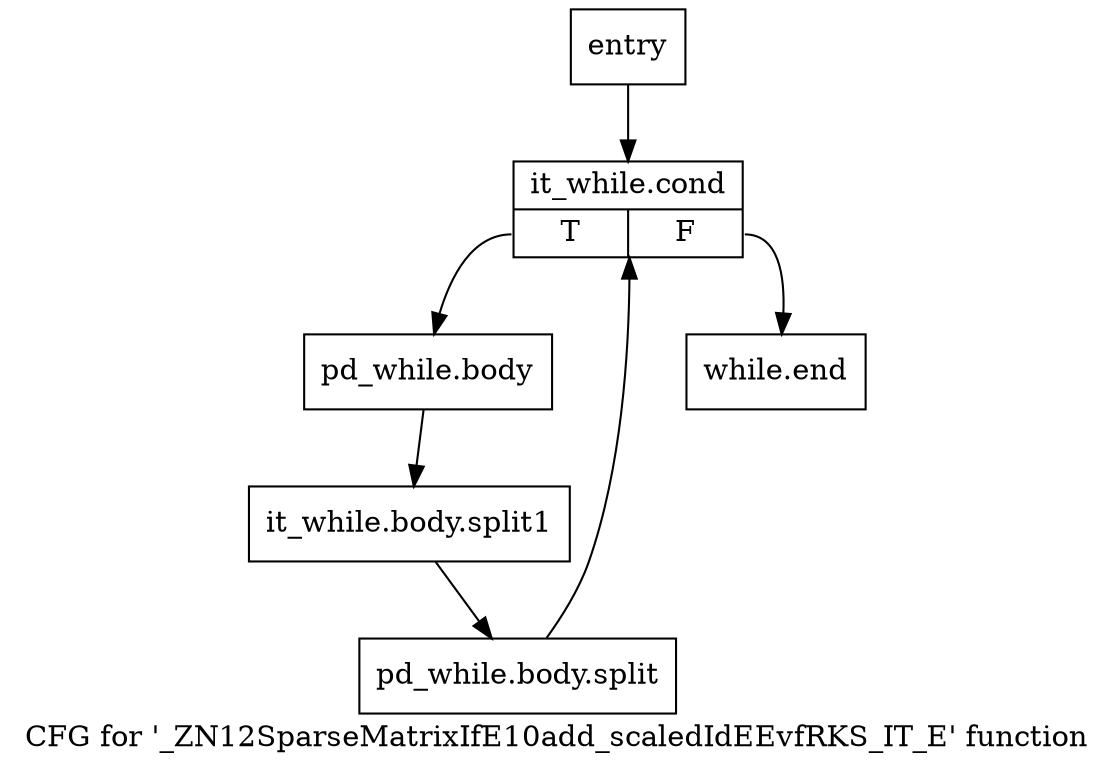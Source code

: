 digraph "CFG for '_ZN12SparseMatrixIfE10add_scaledIdEEvfRKS_IT_E' function" {
	label="CFG for '_ZN12SparseMatrixIfE10add_scaledIdEEvfRKS_IT_E' function";

	Node0x7200090 [shape=record,label="{entry}"];
	Node0x7200090 -> Node0x72000e0;
	Node0x72000e0 [shape=record,label="{it_while.cond|{<s0>T|<s1>F}}"];
	Node0x72000e0:s0 -> Node0x7200130;
	Node0x72000e0:s1 -> Node0x7200590;
	Node0x7200130 [shape=record,label="{pd_while.body}"];
	Node0x7200130 -> Node0xb1d9740;
	Node0xb1d9740 [shape=record,label="{it_while.body.split1}"];
	Node0xb1d9740 -> Node0xb1d9880;
	Node0xb1d9880 [shape=record,label="{pd_while.body.split}"];
	Node0xb1d9880 -> Node0x72000e0;
	Node0x7200590 [shape=record,label="{while.end}"];
}
